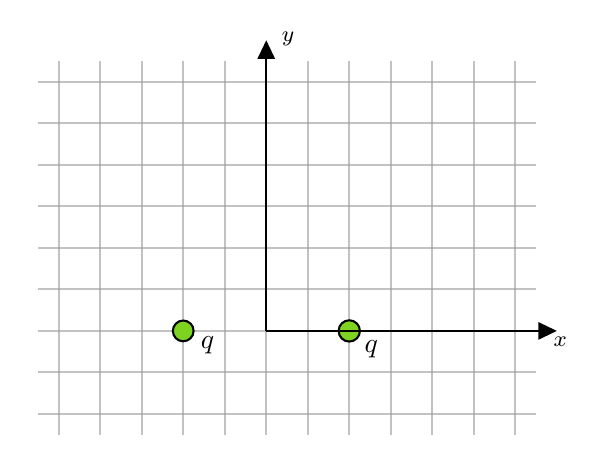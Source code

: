 

\tikzset{every picture/.style={line width=0.75pt}} %set default line width to 0.75pt        

\begin{tikzpicture}[x=0.75pt,y=0.75pt,yscale=-1,xscale=1]
%uncomment if require: \path (0,231); %set diagram left start at 0, and has height of 231

%Shape: Grid [id:dp7554518619615254] 
\draw  [draw opacity=0] (30,30) -- (270,30) -- (270,210) -- (30,210) -- cycle ; \draw  [color={rgb, 255:red, 155; green, 155; blue, 155 }  ,draw opacity=0.61 ] (40,30) -- (40,210)(60,30) -- (60,210)(80,30) -- (80,210)(100,30) -- (100,210)(120,30) -- (120,210)(140,30) -- (140,210)(160,30) -- (160,210)(180,30) -- (180,210)(200,30) -- (200,210)(220,30) -- (220,210)(240,30) -- (240,210)(260,30) -- (260,210) ; \draw  [color={rgb, 255:red, 155; green, 155; blue, 155 }  ,draw opacity=0.61 ] (30,40) -- (270,40)(30,60) -- (270,60)(30,80) -- (270,80)(30,100) -- (270,100)(30,120) -- (270,120)(30,140) -- (270,140)(30,160) -- (270,160)(30,180) -- (270,180)(30,200) -- (270,200) ; \draw  [color={rgb, 255:red, 155; green, 155; blue, 155 }  ,draw opacity=0.61 ]  ;
%Shape: Circle [id:dp4105688971663326] 
\draw  [fill={rgb, 255:red, 126; green, 211; blue, 33 }  ,fill opacity=1 ] (174.87,160) .. controls (174.87,162.83) and (177.17,165.13) .. (180,165.13) .. controls (182.83,165.13) and (185.13,162.83) .. (185.13,160) .. controls (185.13,157.17) and (182.83,154.87) .. (180,154.87) .. controls (177.17,154.87) and (174.87,157.17) .. (174.87,160) -- cycle ;
%Shape: Circle [id:dp3166608247817102] 
\draw  [fill={rgb, 255:red, 126; green, 211; blue, 33 }  ,fill opacity=1 ] (95,160) .. controls (95,157.24) and (97.24,155) .. (100,155) .. controls (102.76,155) and (105,157.24) .. (105,160) .. controls (105,162.76) and (102.76,165) .. (100,165) .. controls (97.24,165) and (95,162.76) .. (95,160) -- cycle ;
%Straight Lines [id:da7598055081346791] 
\draw    (140,160) -- (140,23) ;
\draw [shift={(140,20)}, rotate = 90] [fill={rgb, 255:red, 0; green, 0; blue, 0 }  ][line width=0.08]  [draw opacity=0] (8.93,-4.29) -- (0,0) -- (8.93,4.29) -- cycle    ;
%Straight Lines [id:da8232005498869428] 
\draw    (140,160) -- (277,160) ;
\draw [shift={(280,160)}, rotate = 180] [fill={rgb, 255:red, 0; green, 0; blue, 0 }  ][line width=0.08]  [draw opacity=0] (8.93,-4.29) -- (0,0) -- (8.93,4.29) -- cycle    ;

% Text Node
\draw (185.87,163) node [anchor=north west][inner sep=0.75pt]   [align=left] {$\displaystyle q$};
% Text Node
\draw (107,161) node [anchor=north west][inner sep=0.75pt]   [align=left] {$\displaystyle q$};
% Text Node
\draw (146,14.4) node [anchor=north west][inner sep=0.75pt]  [font=\footnotesize]  {$y$};
% Text Node
\draw (277,161.4) node [anchor=north west][inner sep=0.75pt]  [font=\footnotesize]  {$x$};


\end{tikzpicture}
